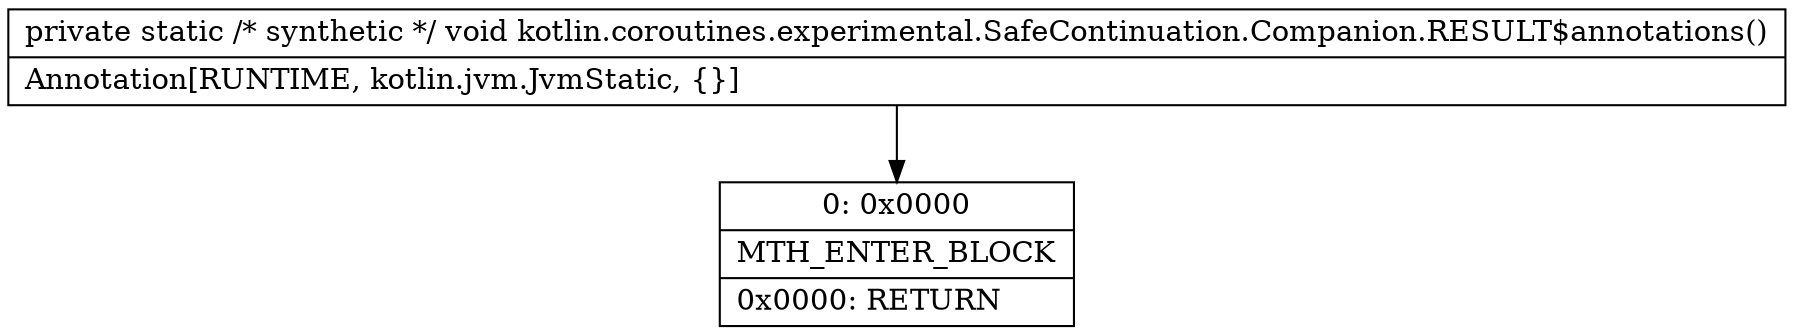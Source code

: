 digraph "CFG forkotlin.coroutines.experimental.SafeContinuation.Companion.RESULT$annotations()V" {
Node_0 [shape=record,label="{0\:\ 0x0000|MTH_ENTER_BLOCK\l|0x0000: RETURN   \l}"];
MethodNode[shape=record,label="{private static \/* synthetic *\/ void kotlin.coroutines.experimental.SafeContinuation.Companion.RESULT$annotations()  | Annotation[RUNTIME, kotlin.jvm.JvmStatic, \{\}]\l}"];
MethodNode -> Node_0;
}

